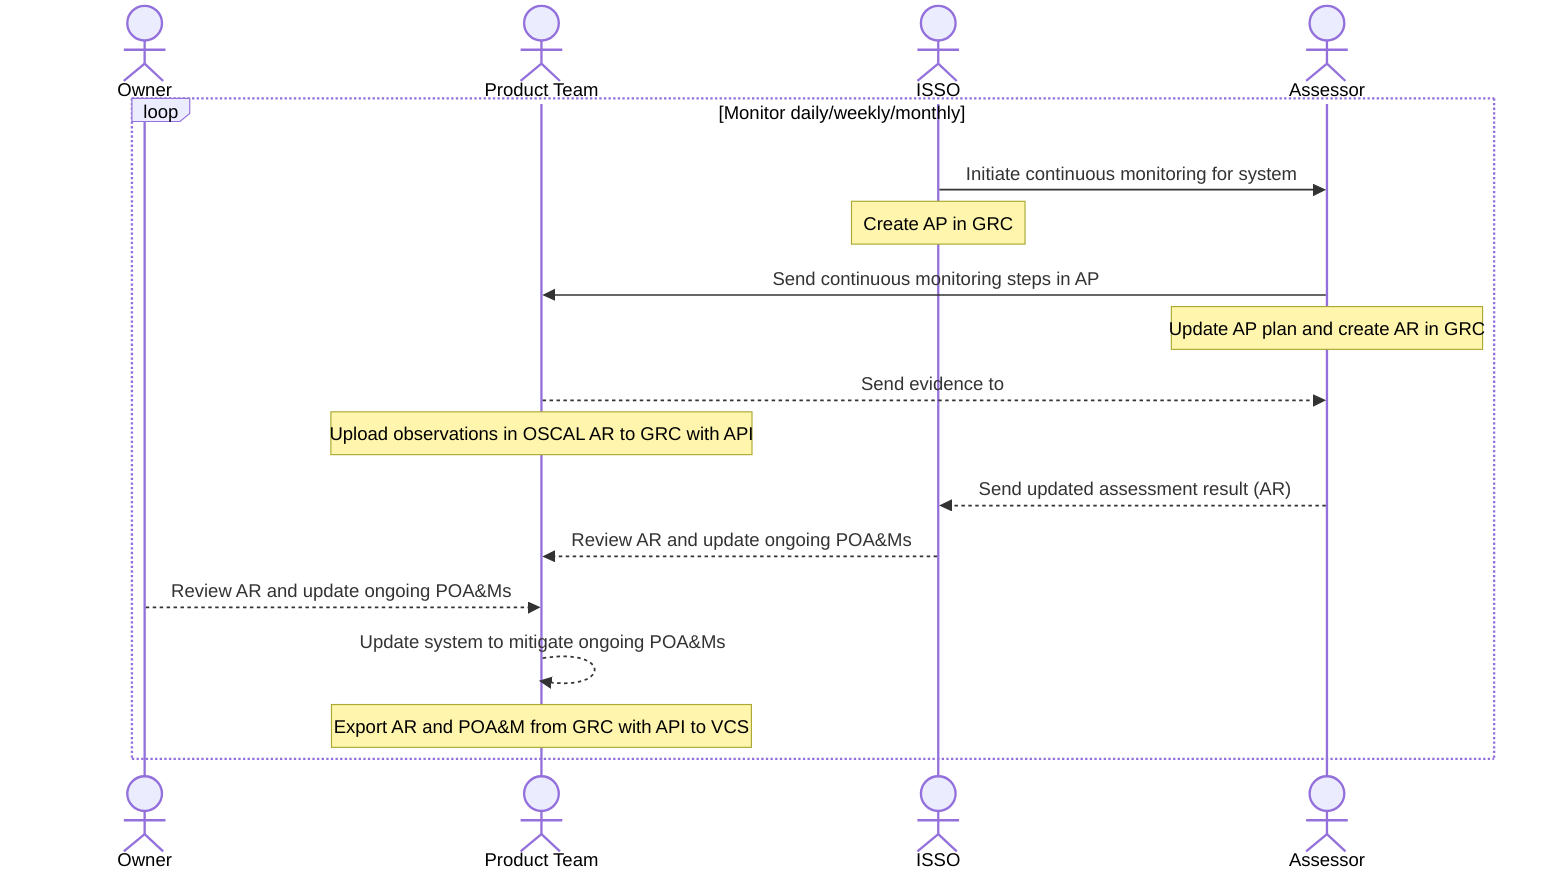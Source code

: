 sequenceDiagram
    actor Owner
    actor Product Team
    actor ISSO
    actor Assessor
    loop Monitor daily/weekly/monthly
        ISSO->>Assessor: Initiate continuous monitoring for system
        Note over ISSO: Create AP in GRC
        Assessor->>Product Team: Send continuous monitoring steps in AP
        Note over Assessor: Update AP plan and create AR in GRC
        Product Team-->>Assessor: Send evidence to 
        Note over Product Team: Upload observations in OSCAL AR to GRC with API
        Assessor-->>ISSO: Send updated assessment result (AR)
        ISSO-->>Product Team: Review AR and update ongoing POA&Ms
        Owner-->>Product Team: Review AR and update ongoing POA&Ms
        Product Team-->>Product Team: Update system to mitigate ongoing POA&Ms
        Note over Product Team: Export AR and POA&M from GRC with API to VCS
    end